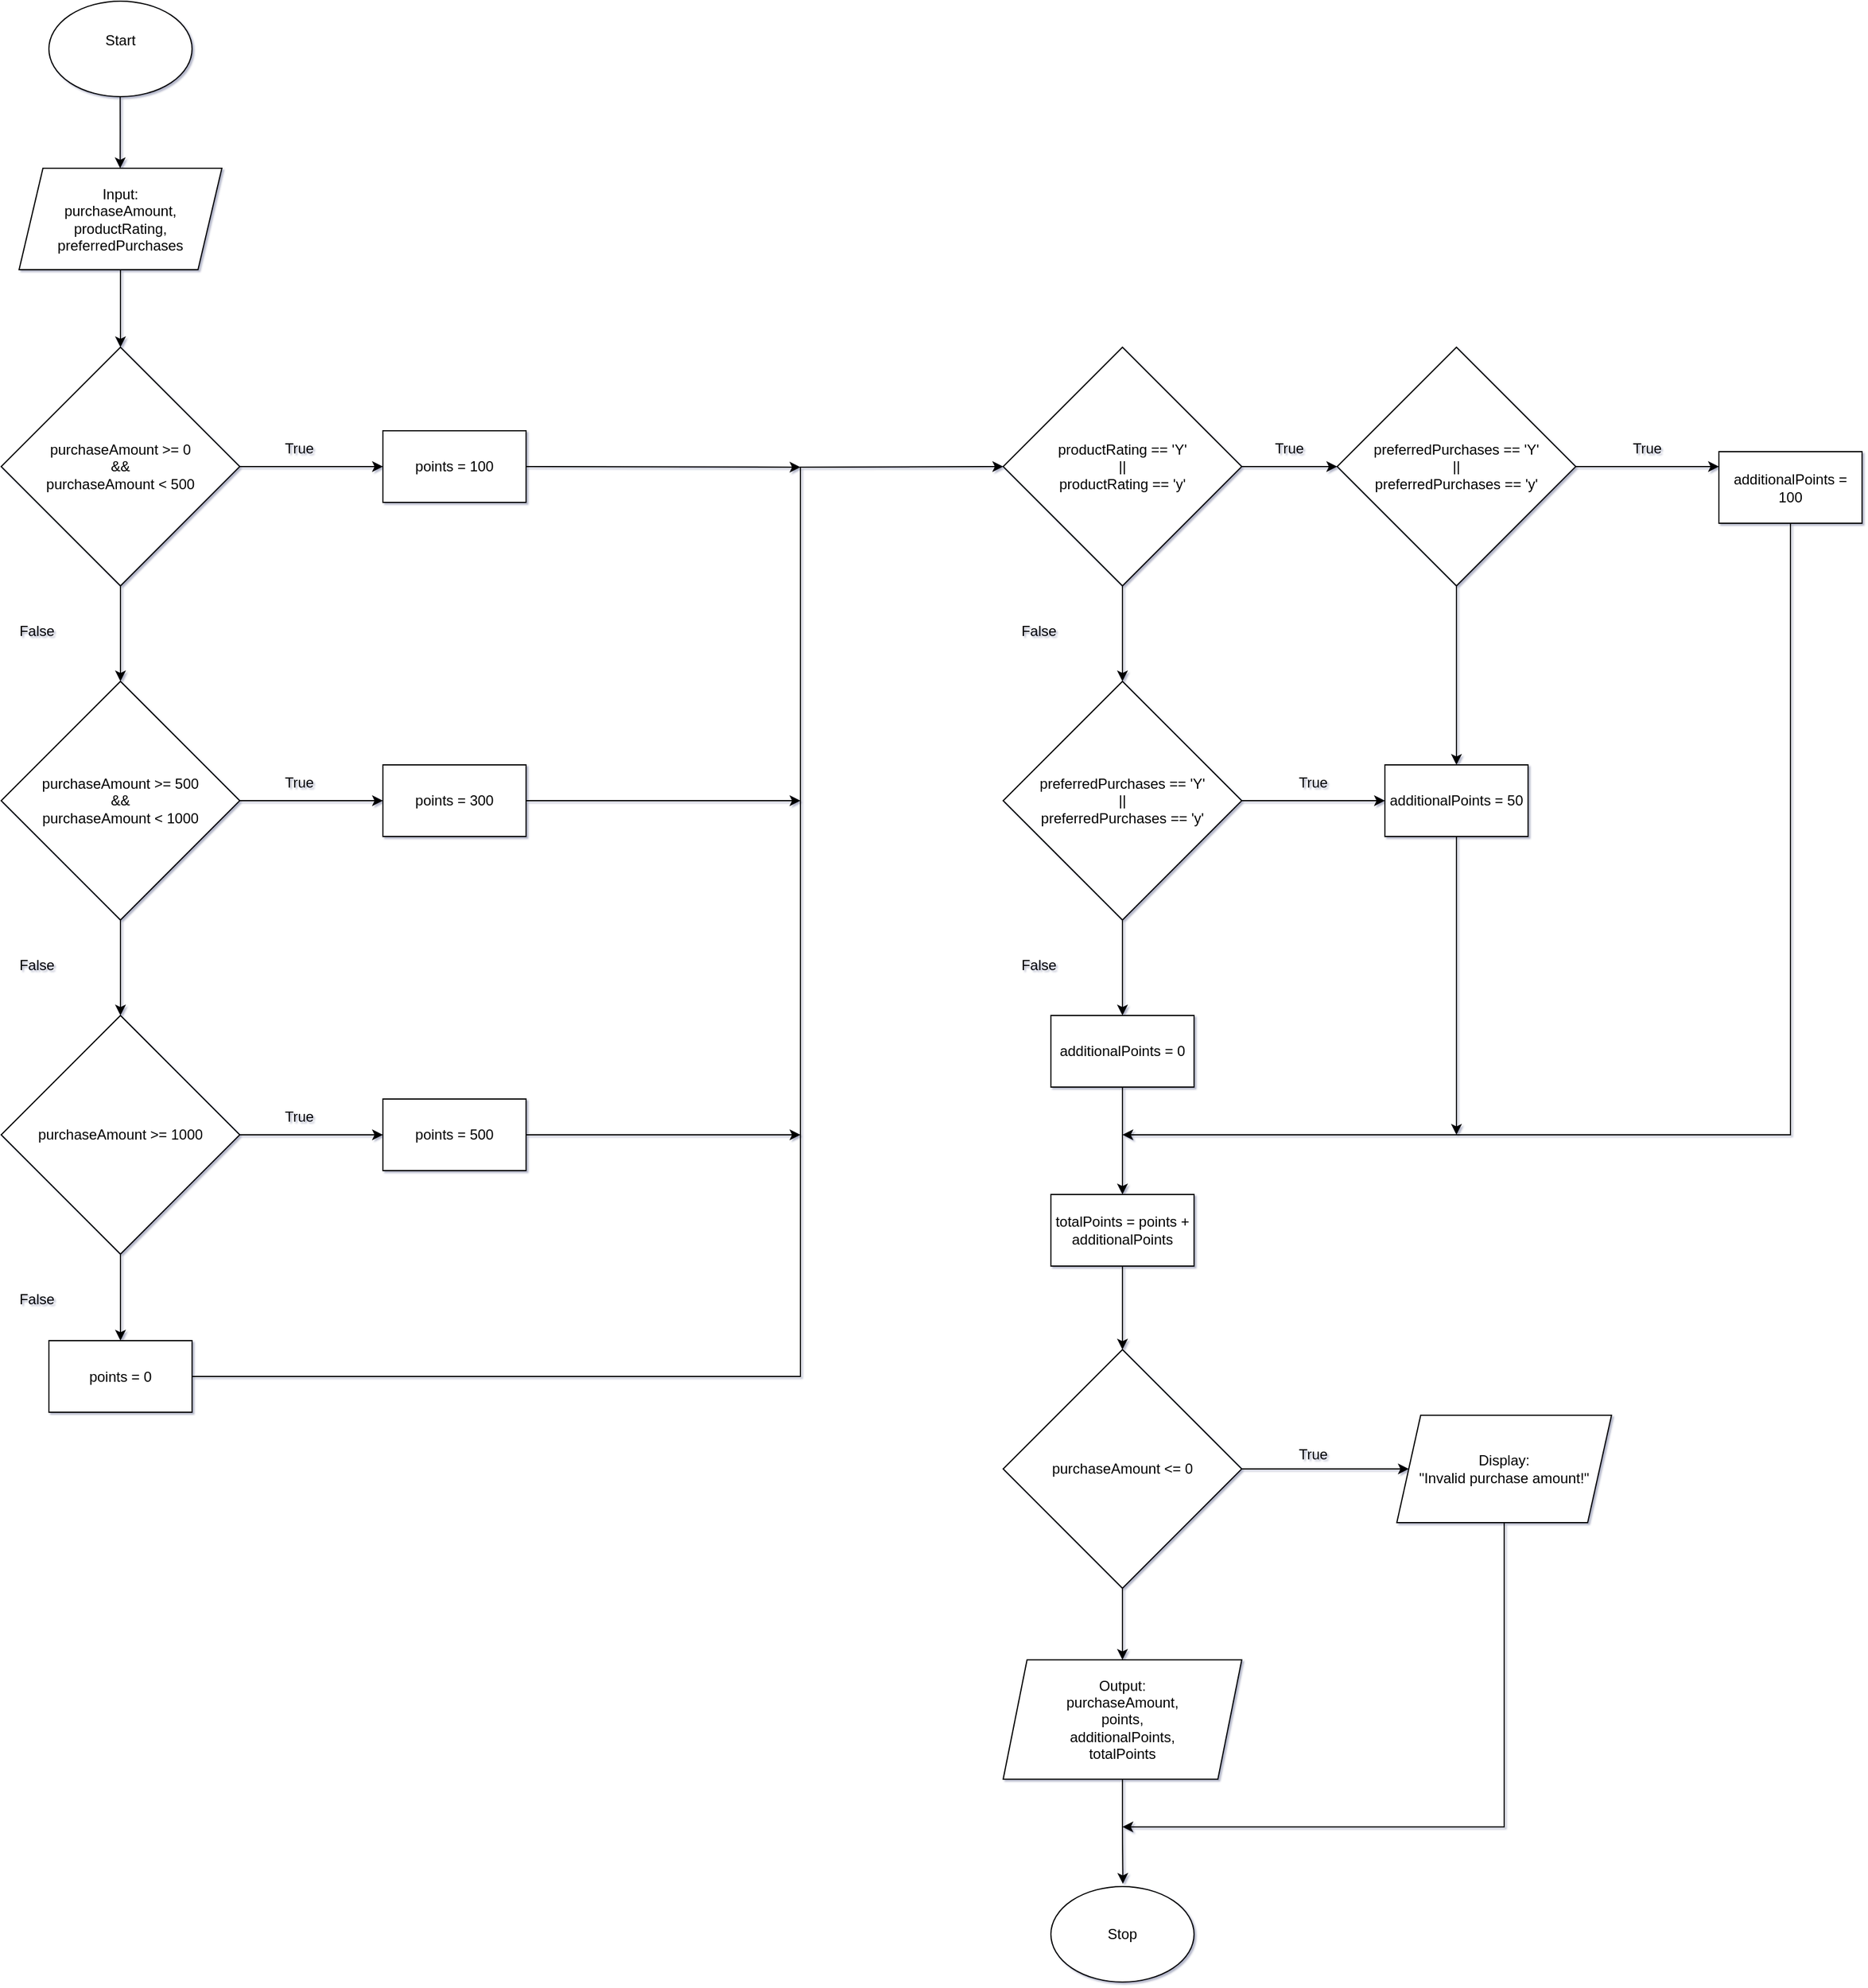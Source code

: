 <mxfile version="27.0.6">
  <diagram name="Page-1" id="pnZMuoQ3qie84VaM3zIb">
    <mxGraphModel dx="2484" dy="1220" grid="1" gridSize="10" guides="1" tooltips="1" connect="1" arrows="1" fold="1" page="0" pageScale="1" pageWidth="827" pageHeight="1169" background="none" math="0" shadow="1">
      <root>
        <mxCell id="0" />
        <mxCell id="1" parent="0" />
        <mxCell id="JKfCuJr97VjBxDRkT8Jm-4" value="" style="edgeStyle=orthogonalEdgeStyle;rounded=0;orthogonalLoop=1;jettySize=auto;html=1;labelBackgroundColor=none;fontColor=default;" edge="1" parent="1">
          <mxGeometry relative="1" as="geometry">
            <mxPoint x="59.75" y="110" as="sourcePoint" />
            <mxPoint x="59.75" y="170" as="targetPoint" />
            <Array as="points">
              <mxPoint x="60" y="140" />
              <mxPoint x="60" y="140" />
            </Array>
          </mxGeometry>
        </mxCell>
        <mxCell id="JKfCuJr97VjBxDRkT8Jm-2" value="&lt;div&gt;Start&lt;/div&gt;&lt;div&gt;&lt;br&gt;&lt;/div&gt;" style="ellipse;whiteSpace=wrap;html=1;rounded=0;labelBackgroundColor=none;" vertex="1" parent="1">
          <mxGeometry y="30" width="120" height="80" as="geometry" />
        </mxCell>
        <mxCell id="JKfCuJr97VjBxDRkT8Jm-8" value="" style="edgeStyle=orthogonalEdgeStyle;rounded=0;orthogonalLoop=1;jettySize=auto;html=1;labelBackgroundColor=none;fontColor=default;" edge="1" parent="1" source="JKfCuJr97VjBxDRkT8Jm-3">
          <mxGeometry relative="1" as="geometry">
            <mxPoint x="60" y="320" as="targetPoint" />
          </mxGeometry>
        </mxCell>
        <mxCell id="JKfCuJr97VjBxDRkT8Jm-3" value="Input:&lt;br&gt;purchaseAmount,&lt;br&gt;productRating,&lt;br&gt;preferredPurchases" style="shape=parallelogram;perimeter=parallelogramPerimeter;whiteSpace=wrap;html=1;fixedSize=1;rounded=0;labelBackgroundColor=none;" vertex="1" parent="1">
          <mxGeometry x="-25" y="170" width="170" height="85" as="geometry" />
        </mxCell>
        <mxCell id="JKfCuJr97VjBxDRkT8Jm-10" value="" style="edgeStyle=orthogonalEdgeStyle;rounded=0;orthogonalLoop=1;jettySize=auto;html=1;labelBackgroundColor=none;fontColor=default;" edge="1" parent="1" source="JKfCuJr97VjBxDRkT8Jm-7" target="JKfCuJr97VjBxDRkT8Jm-9">
          <mxGeometry relative="1" as="geometry" />
        </mxCell>
        <mxCell id="JKfCuJr97VjBxDRkT8Jm-16" value="" style="edgeStyle=orthogonalEdgeStyle;orthogonalLoop=1;jettySize=auto;html=1;" edge="1" parent="1" source="JKfCuJr97VjBxDRkT8Jm-7" target="JKfCuJr97VjBxDRkT8Jm-15">
          <mxGeometry relative="1" as="geometry" />
        </mxCell>
        <mxCell id="JKfCuJr97VjBxDRkT8Jm-7" value="purchaseAmount &amp;gt;= 0&lt;br&gt;&amp;amp;&amp;amp;&lt;br&gt;purchaseAmount &amp;lt; 500" style="rhombus;whiteSpace=wrap;html=1;rounded=0;labelBackgroundColor=none;" vertex="1" parent="1">
          <mxGeometry x="-40" y="320" width="200" height="200" as="geometry" />
        </mxCell>
        <mxCell id="JKfCuJr97VjBxDRkT8Jm-12" value="" style="edgeStyle=orthogonalEdgeStyle;rounded=0;orthogonalLoop=1;jettySize=auto;html=1;labelBackgroundColor=none;fontColor=default;" edge="1" parent="1" source="JKfCuJr97VjBxDRkT8Jm-9" target="JKfCuJr97VjBxDRkT8Jm-11">
          <mxGeometry relative="1" as="geometry" />
        </mxCell>
        <mxCell id="JKfCuJr97VjBxDRkT8Jm-18" value="" style="edgeStyle=orthogonalEdgeStyle;orthogonalLoop=1;jettySize=auto;html=1;" edge="1" parent="1" source="JKfCuJr97VjBxDRkT8Jm-9" target="JKfCuJr97VjBxDRkT8Jm-17">
          <mxGeometry relative="1" as="geometry" />
        </mxCell>
        <mxCell id="JKfCuJr97VjBxDRkT8Jm-9" value="purchaseAmount &amp;gt;= 500&lt;br&gt;&amp;amp;&amp;amp;&lt;br&gt;purchaseAmount &amp;lt; 1000" style="rhombus;whiteSpace=wrap;html=1;rounded=0;labelBackgroundColor=none;" vertex="1" parent="1">
          <mxGeometry x="-40" y="600" width="200" height="200" as="geometry" />
        </mxCell>
        <mxCell id="JKfCuJr97VjBxDRkT8Jm-14" value="" style="edgeStyle=orthogonalEdgeStyle;rounded=0;orthogonalLoop=1;jettySize=auto;html=1;labelBackgroundColor=none;fontColor=default;" edge="1" parent="1" source="JKfCuJr97VjBxDRkT8Jm-11">
          <mxGeometry relative="1" as="geometry">
            <mxPoint x="60" y="1152.5" as="targetPoint" />
          </mxGeometry>
        </mxCell>
        <mxCell id="JKfCuJr97VjBxDRkT8Jm-20" value="" style="edgeStyle=orthogonalEdgeStyle;orthogonalLoop=1;jettySize=auto;html=1;" edge="1" parent="1" source="JKfCuJr97VjBxDRkT8Jm-11" target="JKfCuJr97VjBxDRkT8Jm-19">
          <mxGeometry relative="1" as="geometry" />
        </mxCell>
        <mxCell id="JKfCuJr97VjBxDRkT8Jm-11" value="purchaseAmount &amp;gt;= 1000" style="rhombus;whiteSpace=wrap;html=1;rounded=0;labelBackgroundColor=none;" vertex="1" parent="1">
          <mxGeometry x="-40" y="880" width="200" height="200" as="geometry" />
        </mxCell>
        <mxCell id="JKfCuJr97VjBxDRkT8Jm-13" value="points = 0" style="whiteSpace=wrap;html=1;rounded=0;labelBackgroundColor=none;" vertex="1" parent="1">
          <mxGeometry y="1152.5" width="120" height="60" as="geometry" />
        </mxCell>
        <mxCell id="JKfCuJr97VjBxDRkT8Jm-15" value="points = 100" style="whiteSpace=wrap;html=1;rounded=0;labelBackgroundColor=none;" vertex="1" parent="1">
          <mxGeometry x="280" y="390" width="120" height="60" as="geometry" />
        </mxCell>
        <mxCell id="JKfCuJr97VjBxDRkT8Jm-88" value="" style="edgeStyle=orthogonalEdgeStyle;orthogonalLoop=1;jettySize=auto;html=1;" edge="1" parent="1" source="JKfCuJr97VjBxDRkT8Jm-17">
          <mxGeometry relative="1" as="geometry">
            <mxPoint x="630" y="700" as="targetPoint" />
          </mxGeometry>
        </mxCell>
        <mxCell id="JKfCuJr97VjBxDRkT8Jm-17" value="points = 300" style="whiteSpace=wrap;html=1;rounded=0;labelBackgroundColor=none;" vertex="1" parent="1">
          <mxGeometry x="280" y="670" width="120" height="60" as="geometry" />
        </mxCell>
        <mxCell id="JKfCuJr97VjBxDRkT8Jm-90" value="" style="edgeStyle=orthogonalEdgeStyle;orthogonalLoop=1;jettySize=auto;html=1;" edge="1" parent="1" source="JKfCuJr97VjBxDRkT8Jm-19">
          <mxGeometry relative="1" as="geometry">
            <mxPoint x="630" y="980" as="targetPoint" />
          </mxGeometry>
        </mxCell>
        <mxCell id="JKfCuJr97VjBxDRkT8Jm-19" value="points = 500" style="whiteSpace=wrap;html=1;rounded=0;labelBackgroundColor=none;" vertex="1" parent="1">
          <mxGeometry x="280" y="950" width="120" height="60" as="geometry" />
        </mxCell>
        <mxCell id="JKfCuJr97VjBxDRkT8Jm-35" value="" style="edgeStyle=orthogonalEdgeStyle;orthogonalLoop=1;jettySize=auto;html=1;" edge="1" parent="1" source="JKfCuJr97VjBxDRkT8Jm-27" target="JKfCuJr97VjBxDRkT8Jm-34">
          <mxGeometry relative="1" as="geometry" />
        </mxCell>
        <mxCell id="JKfCuJr97VjBxDRkT8Jm-39" value="" style="edgeStyle=orthogonalEdgeStyle;orthogonalLoop=1;jettySize=auto;html=1;" edge="1" parent="1" source="JKfCuJr97VjBxDRkT8Jm-27">
          <mxGeometry relative="1" as="geometry">
            <mxPoint x="900" y="600" as="targetPoint" />
          </mxGeometry>
        </mxCell>
        <mxCell id="JKfCuJr97VjBxDRkT8Jm-27" value="productRating == &#39;Y&#39;&lt;br&gt;||&lt;br&gt;productRating == &#39;y&#39;" style="rhombus;whiteSpace=wrap;html=1;rounded=0;labelBackgroundColor=none;" vertex="1" parent="1">
          <mxGeometry x="800" y="320" width="200" height="200" as="geometry" />
        </mxCell>
        <mxCell id="JKfCuJr97VjBxDRkT8Jm-46" value="" style="edgeStyle=orthogonalEdgeStyle;orthogonalLoop=1;jettySize=auto;html=1;" edge="1" parent="1" source="JKfCuJr97VjBxDRkT8Jm-34">
          <mxGeometry relative="1" as="geometry">
            <mxPoint x="1180" y="670.0" as="targetPoint" />
          </mxGeometry>
        </mxCell>
        <mxCell id="JKfCuJr97VjBxDRkT8Jm-48" value="" style="edgeStyle=orthogonalEdgeStyle;orthogonalLoop=1;jettySize=auto;html=1;" edge="1" parent="1" source="JKfCuJr97VjBxDRkT8Jm-34">
          <mxGeometry relative="1" as="geometry">
            <mxPoint x="1400" y="420" as="targetPoint" />
          </mxGeometry>
        </mxCell>
        <mxCell id="JKfCuJr97VjBxDRkT8Jm-34" value="preferredPurchases == &#39;Y&#39;&lt;br&gt;||&lt;br&gt;preferredPurchases == &#39;y&#39;" style="rhombus;whiteSpace=wrap;html=1;rounded=0;labelBackgroundColor=none;" vertex="1" parent="1">
          <mxGeometry x="1080" y="320" width="200" height="200" as="geometry" />
        </mxCell>
        <mxCell id="JKfCuJr97VjBxDRkT8Jm-42" value="" style="edgeStyle=orthogonalEdgeStyle;orthogonalLoop=1;jettySize=auto;html=1;" edge="1" parent="1" source="JKfCuJr97VjBxDRkT8Jm-40">
          <mxGeometry relative="1" as="geometry">
            <mxPoint x="900" y="880" as="targetPoint" />
          </mxGeometry>
        </mxCell>
        <mxCell id="JKfCuJr97VjBxDRkT8Jm-44" value="" style="edgeStyle=orthogonalEdgeStyle;orthogonalLoop=1;jettySize=auto;html=1;" edge="1" parent="1" source="JKfCuJr97VjBxDRkT8Jm-40" target="JKfCuJr97VjBxDRkT8Jm-43">
          <mxGeometry relative="1" as="geometry" />
        </mxCell>
        <mxCell id="JKfCuJr97VjBxDRkT8Jm-40" value="preferredPurchases == &#39;Y&#39;&lt;br&gt;||&lt;br&gt;preferredPurchases == &#39;y&#39;" style="rhombus;whiteSpace=wrap;html=1;rounded=0;labelBackgroundColor=none;" vertex="1" parent="1">
          <mxGeometry x="800" y="600" width="200" height="200" as="geometry" />
        </mxCell>
        <mxCell id="JKfCuJr97VjBxDRkT8Jm-50" value="" style="edgeStyle=orthogonalEdgeStyle;orthogonalLoop=1;jettySize=auto;html=1;" edge="1" parent="1" source="JKfCuJr97VjBxDRkT8Jm-41">
          <mxGeometry relative="1" as="geometry">
            <mxPoint x="900" y="1030" as="targetPoint" />
          </mxGeometry>
        </mxCell>
        <mxCell id="JKfCuJr97VjBxDRkT8Jm-41" value="additionalPoints = 0" style="whiteSpace=wrap;html=1;rounded=0;labelBackgroundColor=none;" vertex="1" parent="1">
          <mxGeometry x="840" y="880" width="120" height="60" as="geometry" />
        </mxCell>
        <mxCell id="JKfCuJr97VjBxDRkT8Jm-43" value="additionalPoints = 50" style="whiteSpace=wrap;html=1;rounded=0;labelBackgroundColor=none;" vertex="1" parent="1">
          <mxGeometry x="1120" y="670" width="120" height="60" as="geometry" />
        </mxCell>
        <mxCell id="JKfCuJr97VjBxDRkT8Jm-47" value="additionalPoints = 100" style="whiteSpace=wrap;html=1;rounded=0;labelBackgroundColor=none;" vertex="1" parent="1">
          <mxGeometry x="1400" y="407.5" width="120" height="60" as="geometry" />
        </mxCell>
        <mxCell id="JKfCuJr97VjBxDRkT8Jm-60" value="" style="edgeStyle=orthogonalEdgeStyle;orthogonalLoop=1;jettySize=auto;html=1;" edge="1" parent="1" source="JKfCuJr97VjBxDRkT8Jm-49">
          <mxGeometry relative="1" as="geometry">
            <mxPoint x="900" y="1160" as="targetPoint" />
          </mxGeometry>
        </mxCell>
        <mxCell id="JKfCuJr97VjBxDRkT8Jm-49" value="totalPoints = points + additionalPoints" style="whiteSpace=wrap;html=1;rounded=0;labelBackgroundColor=none;" vertex="1" parent="1">
          <mxGeometry x="840" y="1030" width="120" height="60" as="geometry" />
        </mxCell>
        <mxCell id="JKfCuJr97VjBxDRkT8Jm-51" value="" style="endArrow=classic;html=1;exitX=0.5;exitY=1;exitDx=0;exitDy=0;rounded=0;curved=0;" edge="1" parent="1" source="JKfCuJr97VjBxDRkT8Jm-47">
          <mxGeometry width="50" height="50" relative="1" as="geometry">
            <mxPoint x="1460" y="450" as="sourcePoint" />
            <mxPoint x="900" y="980" as="targetPoint" />
            <Array as="points">
              <mxPoint x="1460" y="980" />
            </Array>
          </mxGeometry>
        </mxCell>
        <mxCell id="JKfCuJr97VjBxDRkT8Jm-52" value="" style="endArrow=classic;html=1;exitX=0.5;exitY=1;exitDx=0;exitDy=0;" edge="1" parent="1" source="JKfCuJr97VjBxDRkT8Jm-43">
          <mxGeometry width="50" height="50" relative="1" as="geometry">
            <mxPoint x="1230" y="810" as="sourcePoint" />
            <mxPoint x="1180" y="980" as="targetPoint" />
          </mxGeometry>
        </mxCell>
        <mxCell id="JKfCuJr97VjBxDRkT8Jm-63" value="" style="edgeStyle=orthogonalEdgeStyle;orthogonalLoop=1;jettySize=auto;html=1;" edge="1" parent="1" source="JKfCuJr97VjBxDRkT8Jm-61">
          <mxGeometry relative="1" as="geometry">
            <mxPoint x="900" y="1420" as="targetPoint" />
          </mxGeometry>
        </mxCell>
        <mxCell id="JKfCuJr97VjBxDRkT8Jm-65" value="" style="edgeStyle=orthogonalEdgeStyle;orthogonalLoop=1;jettySize=auto;html=1;" edge="1" parent="1" source="JKfCuJr97VjBxDRkT8Jm-61" target="JKfCuJr97VjBxDRkT8Jm-64">
          <mxGeometry relative="1" as="geometry" />
        </mxCell>
        <mxCell id="JKfCuJr97VjBxDRkT8Jm-61" value="purchaseAmount &amp;lt;= 0" style="rhombus;whiteSpace=wrap;html=1;rounded=0;labelBackgroundColor=none;" vertex="1" parent="1">
          <mxGeometry x="800" y="1160" width="200" height="200" as="geometry" />
        </mxCell>
        <mxCell id="JKfCuJr97VjBxDRkT8Jm-67" value="" style="edgeStyle=orthogonalEdgeStyle;orthogonalLoop=1;jettySize=auto;html=1;entryX=0.503;entryY=-0.029;entryDx=0;entryDy=0;entryPerimeter=0;" edge="1" parent="1" source="JKfCuJr97VjBxDRkT8Jm-62" target="JKfCuJr97VjBxDRkT8Jm-68">
          <mxGeometry relative="1" as="geometry">
            <mxPoint x="900" y="1610" as="targetPoint" />
          </mxGeometry>
        </mxCell>
        <mxCell id="JKfCuJr97VjBxDRkT8Jm-62" value="Output:&lt;br&gt;purchaseAmount,&lt;br&gt;points,&lt;br&gt;additionalPoints,&lt;br&gt;totalPoints" style="shape=parallelogram;perimeter=parallelogramPerimeter;whiteSpace=wrap;html=1;fixedSize=1;rounded=0;labelBackgroundColor=none;" vertex="1" parent="1">
          <mxGeometry x="800" y="1420" width="200" height="100" as="geometry" />
        </mxCell>
        <mxCell id="JKfCuJr97VjBxDRkT8Jm-64" value="Display:&lt;br&gt;&quot;Invalid purchase amount!&quot;" style="shape=parallelogram;perimeter=parallelogramPerimeter;whiteSpace=wrap;html=1;fixedSize=1;rounded=0;labelBackgroundColor=none;" vertex="1" parent="1">
          <mxGeometry x="1130" y="1215" width="180" height="90" as="geometry" />
        </mxCell>
        <mxCell id="JKfCuJr97VjBxDRkT8Jm-68" value="Stop" style="ellipse;whiteSpace=wrap;html=1;" vertex="1" parent="1">
          <mxGeometry x="840" y="1610" width="120" height="80" as="geometry" />
        </mxCell>
        <mxCell id="JKfCuJr97VjBxDRkT8Jm-69" value="" style="endArrow=classic;html=1;exitX=0.5;exitY=1;exitDx=0;exitDy=0;rounded=0;curved=0;" edge="1" parent="1" source="JKfCuJr97VjBxDRkT8Jm-64">
          <mxGeometry width="50" height="50" relative="1" as="geometry">
            <mxPoint x="950" y="1680" as="sourcePoint" />
            <mxPoint x="900" y="1560" as="targetPoint" />
            <Array as="points">
              <mxPoint x="1220" y="1560" />
            </Array>
          </mxGeometry>
        </mxCell>
        <mxCell id="JKfCuJr97VjBxDRkT8Jm-85" value="" style="endArrow=classic;html=1;exitX=1;exitY=0.5;exitDx=0;exitDy=0;entryX=0;entryY=0.5;entryDx=0;entryDy=0;rounded=0;curved=0;" edge="1" parent="1" source="JKfCuJr97VjBxDRkT8Jm-13" target="JKfCuJr97VjBxDRkT8Jm-27">
          <mxGeometry width="50" height="50" relative="1" as="geometry">
            <mxPoint x="650" y="982.5" as="sourcePoint" />
            <mxPoint x="700" y="932.5" as="targetPoint" />
            <Array as="points">
              <mxPoint x="630" y="1182.5" />
              <mxPoint x="630" y="420.5" />
            </Array>
          </mxGeometry>
        </mxCell>
        <mxCell id="JKfCuJr97VjBxDRkT8Jm-86" value="" style="endArrow=classic;html=1;exitX=1;exitY=0.5;exitDx=0;exitDy=0;" edge="1" parent="1" source="JKfCuJr97VjBxDRkT8Jm-15">
          <mxGeometry width="50" height="50" relative="1" as="geometry">
            <mxPoint x="650" y="712.5" as="sourcePoint" />
            <mxPoint x="630" y="420.5" as="targetPoint" />
          </mxGeometry>
        </mxCell>
        <mxCell id="JKfCuJr97VjBxDRkT8Jm-91" value="True" style="text;html=1;align=center;verticalAlign=middle;whiteSpace=wrap;rounded=0;" vertex="1" parent="1">
          <mxGeometry x="180" y="390" width="60" height="30" as="geometry" />
        </mxCell>
        <mxCell id="JKfCuJr97VjBxDRkT8Jm-92" value="True" style="text;html=1;align=center;verticalAlign=middle;whiteSpace=wrap;rounded=0;" vertex="1" parent="1">
          <mxGeometry x="180" y="670" width="60" height="30" as="geometry" />
        </mxCell>
        <mxCell id="JKfCuJr97VjBxDRkT8Jm-93" value="True" style="text;html=1;align=center;verticalAlign=middle;whiteSpace=wrap;rounded=0;" vertex="1" parent="1">
          <mxGeometry x="180" y="950" width="60" height="30" as="geometry" />
        </mxCell>
        <mxCell id="JKfCuJr97VjBxDRkT8Jm-94" value="False" style="text;html=1;align=center;verticalAlign=middle;whiteSpace=wrap;rounded=0;" vertex="1" parent="1">
          <mxGeometry x="-40" y="542.5" width="60" height="30" as="geometry" />
        </mxCell>
        <mxCell id="JKfCuJr97VjBxDRkT8Jm-95" value="False" style="text;html=1;align=center;verticalAlign=middle;whiteSpace=wrap;rounded=0;" vertex="1" parent="1">
          <mxGeometry x="-40" y="822.5" width="60" height="30" as="geometry" />
        </mxCell>
        <mxCell id="JKfCuJr97VjBxDRkT8Jm-96" value="False" style="text;html=1;align=center;verticalAlign=middle;whiteSpace=wrap;rounded=0;" vertex="1" parent="1">
          <mxGeometry x="-40" y="1102.5" width="60" height="30" as="geometry" />
        </mxCell>
        <mxCell id="JKfCuJr97VjBxDRkT8Jm-99" value="True" style="text;html=1;align=center;verticalAlign=middle;whiteSpace=wrap;rounded=0;" vertex="1" parent="1">
          <mxGeometry x="1010" y="390" width="60" height="30" as="geometry" />
        </mxCell>
        <mxCell id="JKfCuJr97VjBxDRkT8Jm-100" value="True" style="text;html=1;align=center;verticalAlign=middle;whiteSpace=wrap;rounded=0;" vertex="1" parent="1">
          <mxGeometry x="1310" y="390" width="60" height="30" as="geometry" />
        </mxCell>
        <mxCell id="JKfCuJr97VjBxDRkT8Jm-101" value="True" style="text;html=1;align=center;verticalAlign=middle;whiteSpace=wrap;rounded=0;" vertex="1" parent="1">
          <mxGeometry x="1030" y="670" width="60" height="30" as="geometry" />
        </mxCell>
        <mxCell id="JKfCuJr97VjBxDRkT8Jm-102" value="False" style="text;html=1;align=center;verticalAlign=middle;whiteSpace=wrap;rounded=0;" vertex="1" parent="1">
          <mxGeometry x="800" y="542.5" width="60" height="30" as="geometry" />
        </mxCell>
        <mxCell id="JKfCuJr97VjBxDRkT8Jm-103" value="False" style="text;html=1;align=center;verticalAlign=middle;whiteSpace=wrap;rounded=0;" vertex="1" parent="1">
          <mxGeometry x="800" y="822.5" width="60" height="30" as="geometry" />
        </mxCell>
        <mxCell id="JKfCuJr97VjBxDRkT8Jm-104" value="True" style="text;html=1;align=center;verticalAlign=middle;whiteSpace=wrap;rounded=0;" vertex="1" parent="1">
          <mxGeometry x="1030" y="1232.5" width="60" height="30" as="geometry" />
        </mxCell>
      </root>
    </mxGraphModel>
  </diagram>
</mxfile>
